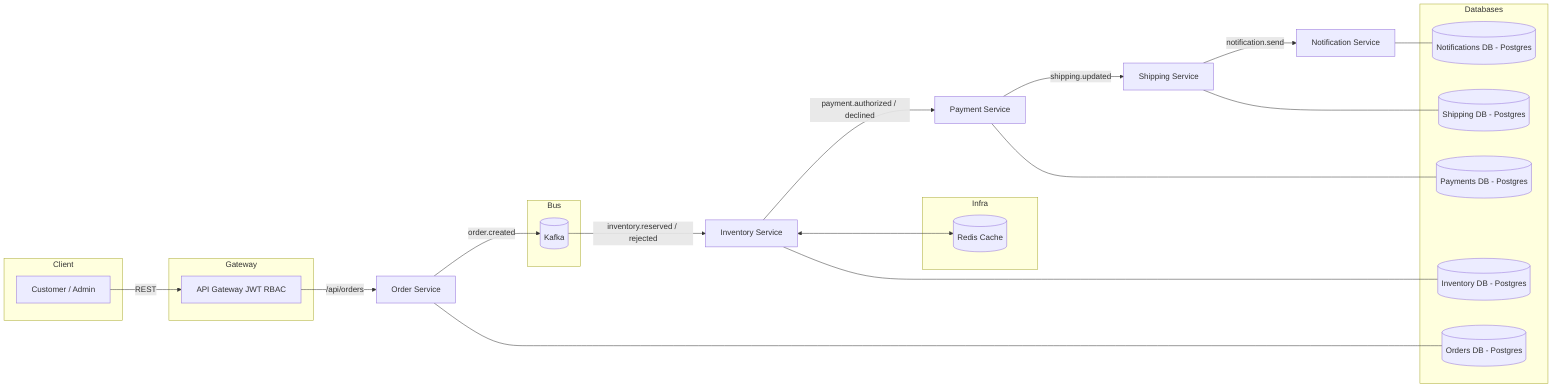 flowchart LR

subgraph Client
    A[Customer / Admin]
end

subgraph Gateway
    GW[API Gateway JWT RBAC]
end

subgraph Bus
    K[(Kafka)]
end

subgraph Infra
    R[(Redis Cache)]
end

subgraph Databases
    DB1[(Orders DB - Postgres)]
    DB2[(Inventory DB - Postgres)]
    DB3[(Payments DB - Postgres)]
    DB4[(Shipping DB - Postgres)]
    DB5[(Notifications DB - Postgres)]
end

%% Request Flow
A -->|REST| GW -->|/api/orders| ORD[Order Service]

%% Events
ORD -- order.created --> K
K -- inventory.reserved / rejected --> INV[Inventory Service]
INV -- payment.authorized / declined --> PAY[Payment Service]
PAY -- shipping.updated --> SHIP[Shipping Service]
SHIP -- notification.send --> NOTIF[Notification Service]

%% Infra
INV <--> R

%% Databases
ORD --- DB1
INV --- DB2
PAY --- DB3
SHIP --- DB4
NOTIF --- DB5
